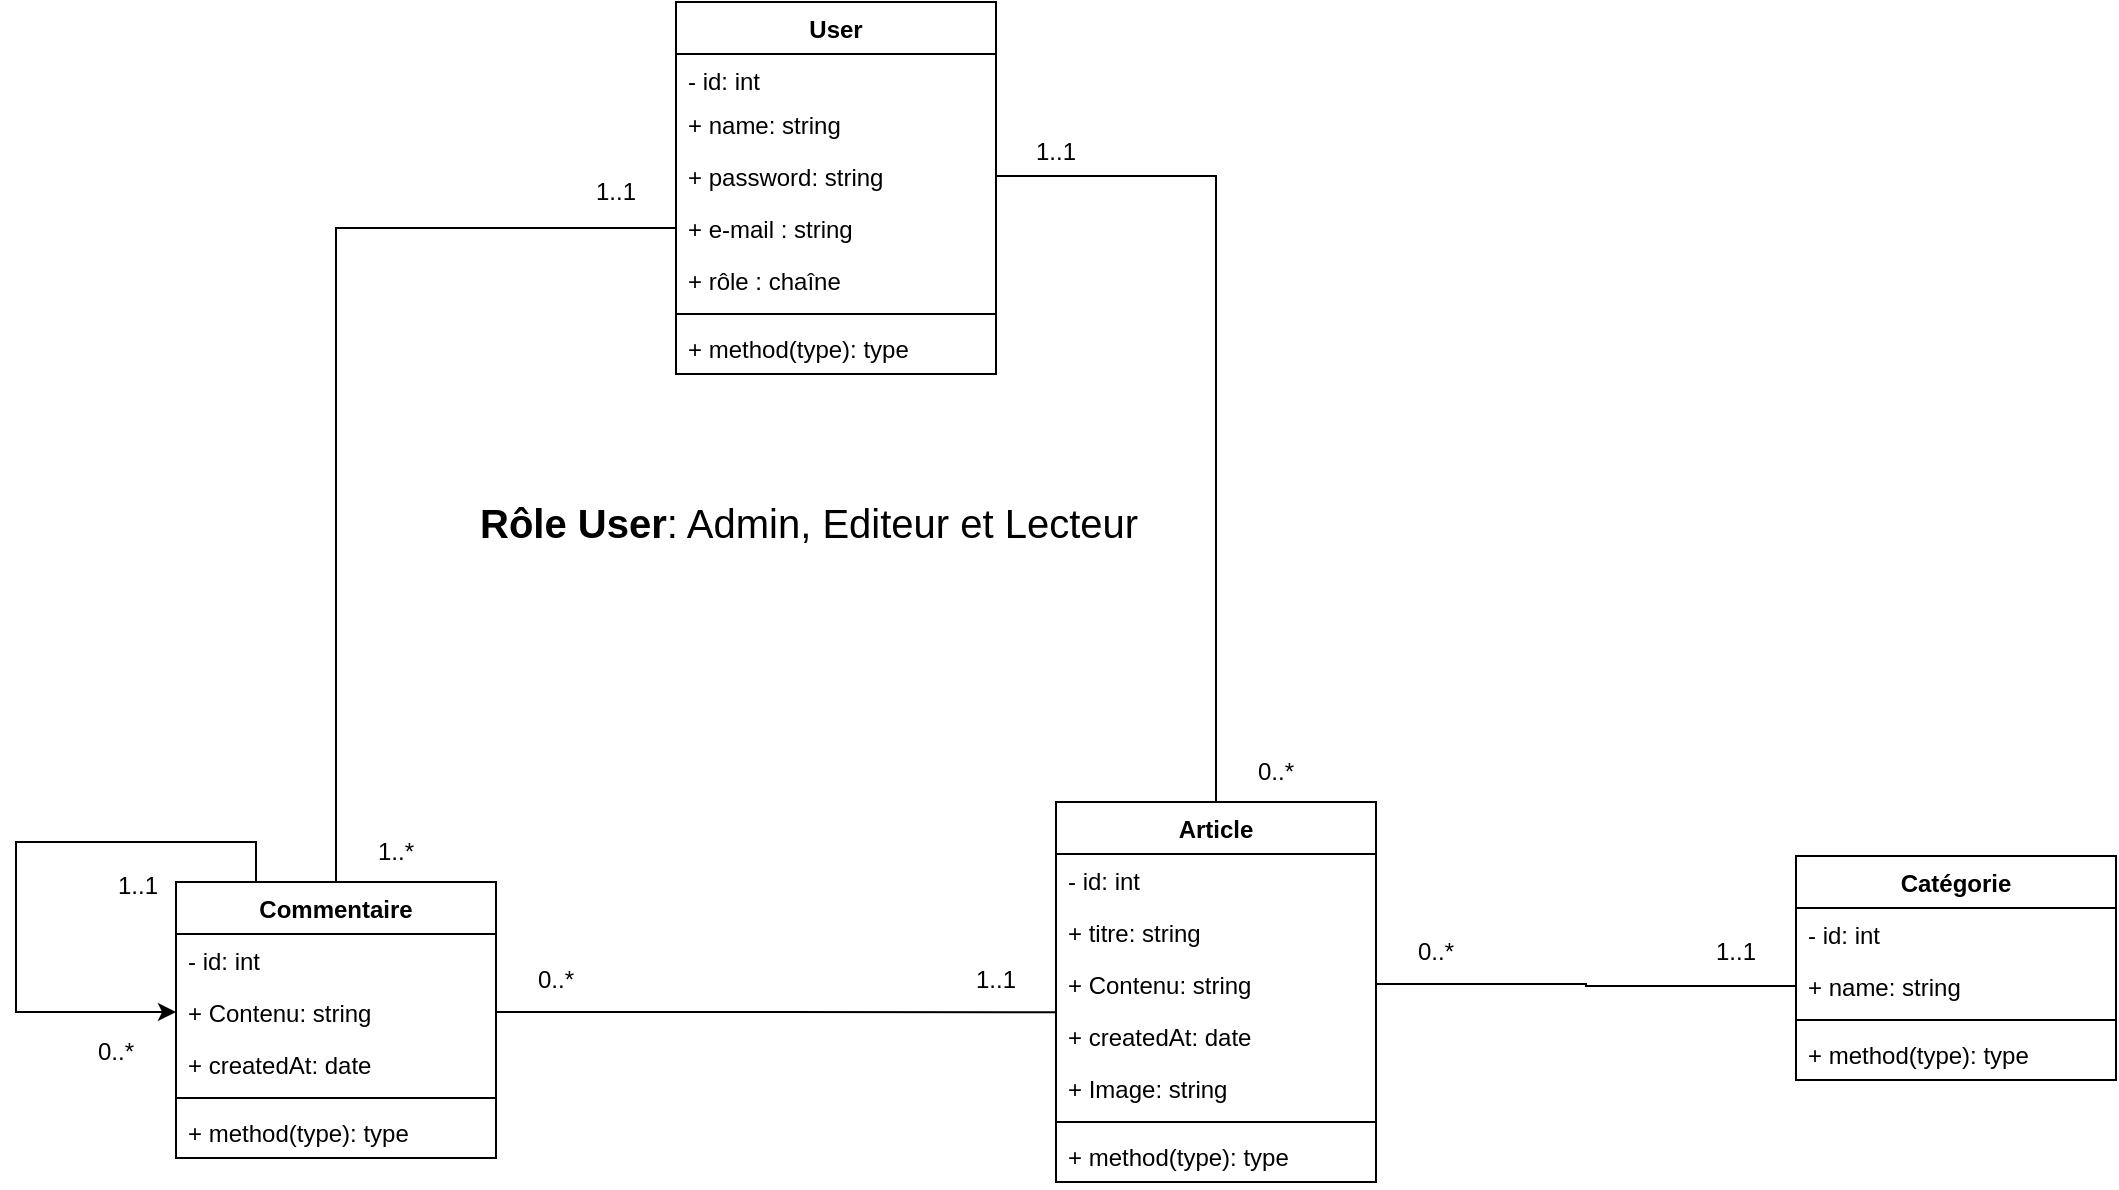 <mxfile version="22.1.11" type="github">
  <diagram name="Page-1" id="zXIWqw4crnRDpCm3Y2cD">
    <mxGraphModel dx="1269" dy="491" grid="1" gridSize="10" guides="1" tooltips="1" connect="1" arrows="1" fold="1" page="1" pageScale="1" pageWidth="827" pageHeight="1169" math="0" shadow="0">
      <root>
        <mxCell id="0" />
        <mxCell id="1" parent="0" />
        <mxCell id="Uramcm-_rBFmLoTrHJuf-1" value="User" style="swimlane;fontStyle=1;align=center;verticalAlign=top;childLayout=stackLayout;horizontal=1;startSize=26;horizontalStack=0;resizeParent=1;resizeParentMax=0;resizeLast=0;collapsible=1;marginBottom=0;whiteSpace=wrap;html=1;" parent="1" vertex="1">
          <mxGeometry x="130" width="160" height="186" as="geometry" />
        </mxCell>
        <mxCell id="Uramcm-_rBFmLoTrHJuf-2" value="- id: int" style="text;strokeColor=none;fillColor=none;align=left;verticalAlign=top;spacingLeft=4;spacingRight=4;overflow=hidden;rotatable=0;points=[[0,0.5],[1,0.5]];portConstraint=eastwest;whiteSpace=wrap;html=1;" parent="Uramcm-_rBFmLoTrHJuf-1" vertex="1">
          <mxGeometry y="26" width="160" height="22" as="geometry" />
        </mxCell>
        <mxCell id="Uramcm-_rBFmLoTrHJuf-6" value="+ name: string" style="text;strokeColor=none;fillColor=none;align=left;verticalAlign=top;spacingLeft=4;spacingRight=4;overflow=hidden;rotatable=0;points=[[0,0.5],[1,0.5]];portConstraint=eastwest;whiteSpace=wrap;html=1;" parent="Uramcm-_rBFmLoTrHJuf-1" vertex="1">
          <mxGeometry y="48" width="160" height="26" as="geometry" />
        </mxCell>
        <mxCell id="Uramcm-_rBFmLoTrHJuf-12" value="+ password: string" style="text;strokeColor=none;fillColor=none;align=left;verticalAlign=top;spacingLeft=4;spacingRight=4;overflow=hidden;rotatable=0;points=[[0,0.5],[1,0.5]];portConstraint=eastwest;whiteSpace=wrap;html=1;" parent="Uramcm-_rBFmLoTrHJuf-1" vertex="1">
          <mxGeometry y="74" width="160" height="26" as="geometry" />
        </mxCell>
        <mxCell id="Uramcm-_rBFmLoTrHJuf-14" value="+ e-mail : string" style="text;strokeColor=none;fillColor=none;align=left;verticalAlign=top;spacingLeft=4;spacingRight=4;overflow=hidden;rotatable=0;points=[[0,0.5],[1,0.5]];portConstraint=eastwest;whiteSpace=wrap;html=1;" parent="Uramcm-_rBFmLoTrHJuf-1" vertex="1">
          <mxGeometry y="100" width="160" height="26" as="geometry" />
        </mxCell>
        <mxCell id="Uramcm-_rBFmLoTrHJuf-13" value="+ rôle&amp;nbsp;: chaîne" style="text;strokeColor=none;fillColor=none;align=left;verticalAlign=top;spacingLeft=4;spacingRight=4;overflow=hidden;rotatable=0;points=[[0,0.5],[1,0.5]];portConstraint=eastwest;whiteSpace=wrap;html=1;" parent="Uramcm-_rBFmLoTrHJuf-1" vertex="1">
          <mxGeometry y="126" width="160" height="26" as="geometry" />
        </mxCell>
        <mxCell id="Uramcm-_rBFmLoTrHJuf-3" value="" style="line;strokeWidth=1;fillColor=none;align=left;verticalAlign=middle;spacingTop=-1;spacingLeft=3;spacingRight=3;rotatable=0;labelPosition=right;points=[];portConstraint=eastwest;strokeColor=inherit;" parent="Uramcm-_rBFmLoTrHJuf-1" vertex="1">
          <mxGeometry y="152" width="160" height="8" as="geometry" />
        </mxCell>
        <mxCell id="Uramcm-_rBFmLoTrHJuf-4" value="+ method(type): type" style="text;strokeColor=none;fillColor=none;align=left;verticalAlign=top;spacingLeft=4;spacingRight=4;overflow=hidden;rotatable=0;points=[[0,0.5],[1,0.5]];portConstraint=eastwest;whiteSpace=wrap;html=1;" parent="Uramcm-_rBFmLoTrHJuf-1" vertex="1">
          <mxGeometry y="160" width="160" height="26" as="geometry" />
        </mxCell>
        <mxCell id="Uramcm-_rBFmLoTrHJuf-16" value="Catégorie" style="swimlane;fontStyle=1;align=center;verticalAlign=top;childLayout=stackLayout;horizontal=1;startSize=26;horizontalStack=0;resizeParent=1;resizeParentMax=0;resizeLast=0;collapsible=1;marginBottom=0;whiteSpace=wrap;html=1;" parent="1" vertex="1">
          <mxGeometry x="690" y="427" width="160" height="112" as="geometry" />
        </mxCell>
        <mxCell id="Uramcm-_rBFmLoTrHJuf-17" value="- id: int" style="text;strokeColor=none;fillColor=none;align=left;verticalAlign=top;spacingLeft=4;spacingRight=4;overflow=hidden;rotatable=0;points=[[0,0.5],[1,0.5]];portConstraint=eastwest;whiteSpace=wrap;html=1;" parent="Uramcm-_rBFmLoTrHJuf-16" vertex="1">
          <mxGeometry y="26" width="160" height="26" as="geometry" />
        </mxCell>
        <mxCell id="Uramcm-_rBFmLoTrHJuf-18" value="+ name: string" style="text;strokeColor=none;fillColor=none;align=left;verticalAlign=top;spacingLeft=4;spacingRight=4;overflow=hidden;rotatable=0;points=[[0,0.5],[1,0.5]];portConstraint=eastwest;whiteSpace=wrap;html=1;" parent="Uramcm-_rBFmLoTrHJuf-16" vertex="1">
          <mxGeometry y="52" width="160" height="26" as="geometry" />
        </mxCell>
        <mxCell id="Uramcm-_rBFmLoTrHJuf-22" value="" style="line;strokeWidth=1;fillColor=none;align=left;verticalAlign=middle;spacingTop=-1;spacingLeft=3;spacingRight=3;rotatable=0;labelPosition=right;points=[];portConstraint=eastwest;strokeColor=inherit;" parent="Uramcm-_rBFmLoTrHJuf-16" vertex="1">
          <mxGeometry y="78" width="160" height="8" as="geometry" />
        </mxCell>
        <mxCell id="Uramcm-_rBFmLoTrHJuf-23" value="+ method(type): type" style="text;strokeColor=none;fillColor=none;align=left;verticalAlign=top;spacingLeft=4;spacingRight=4;overflow=hidden;rotatable=0;points=[[0,0.5],[1,0.5]];portConstraint=eastwest;whiteSpace=wrap;html=1;" parent="Uramcm-_rBFmLoTrHJuf-16" vertex="1">
          <mxGeometry y="86" width="160" height="26" as="geometry" />
        </mxCell>
        <mxCell id="Uramcm-_rBFmLoTrHJuf-42" style="edgeStyle=orthogonalEdgeStyle;rounded=0;orthogonalLoop=1;jettySize=auto;html=1;exitX=0.5;exitY=0;exitDx=0;exitDy=0;endArrow=none;endFill=0;entryX=1;entryY=0.5;entryDx=0;entryDy=0;" parent="1" source="Uramcm-_rBFmLoTrHJuf-24" target="Uramcm-_rBFmLoTrHJuf-12" edge="1">
          <mxGeometry relative="1" as="geometry">
            <mxPoint x="400" y="181" as="targetPoint" />
          </mxGeometry>
        </mxCell>
        <mxCell id="Uramcm-_rBFmLoTrHJuf-24" value="Article" style="swimlane;fontStyle=1;align=center;verticalAlign=top;childLayout=stackLayout;horizontal=1;startSize=26;horizontalStack=0;resizeParent=1;resizeParentMax=0;resizeLast=0;collapsible=1;marginBottom=0;whiteSpace=wrap;html=1;" parent="1" vertex="1">
          <mxGeometry x="320" y="400" width="160" height="190" as="geometry" />
        </mxCell>
        <mxCell id="Uramcm-_rBFmLoTrHJuf-25" value="- id: int" style="text;strokeColor=none;fillColor=none;align=left;verticalAlign=top;spacingLeft=4;spacingRight=4;overflow=hidden;rotatable=0;points=[[0,0.5],[1,0.5]];portConstraint=eastwest;whiteSpace=wrap;html=1;" parent="Uramcm-_rBFmLoTrHJuf-24" vertex="1">
          <mxGeometry y="26" width="160" height="26" as="geometry" />
        </mxCell>
        <mxCell id="Uramcm-_rBFmLoTrHJuf-26" value="+ titre: string" style="text;strokeColor=none;fillColor=none;align=left;verticalAlign=top;spacingLeft=4;spacingRight=4;overflow=hidden;rotatable=0;points=[[0,0.5],[1,0.5]];portConstraint=eastwest;whiteSpace=wrap;html=1;" parent="Uramcm-_rBFmLoTrHJuf-24" vertex="1">
          <mxGeometry y="52" width="160" height="26" as="geometry" />
        </mxCell>
        <mxCell id="Uramcm-_rBFmLoTrHJuf-27" value="+ Contenu: string" style="text;strokeColor=none;fillColor=none;align=left;verticalAlign=top;spacingLeft=4;spacingRight=4;overflow=hidden;rotatable=0;points=[[0,0.5],[1,0.5]];portConstraint=eastwest;whiteSpace=wrap;html=1;" parent="Uramcm-_rBFmLoTrHJuf-24" vertex="1">
          <mxGeometry y="78" width="160" height="26" as="geometry" />
        </mxCell>
        <mxCell id="Uramcm-_rBFmLoTrHJuf-28" value="+ createdAt: date" style="text;strokeColor=none;fillColor=none;align=left;verticalAlign=top;spacingLeft=4;spacingRight=4;overflow=hidden;rotatable=0;points=[[0,0.5],[1,0.5]];portConstraint=eastwest;whiteSpace=wrap;html=1;" parent="Uramcm-_rBFmLoTrHJuf-24" vertex="1">
          <mxGeometry y="104" width="160" height="26" as="geometry" />
        </mxCell>
        <mxCell id="Uramcm-_rBFmLoTrHJuf-29" value="+ Image: string" style="text;strokeColor=none;fillColor=none;align=left;verticalAlign=top;spacingLeft=4;spacingRight=4;overflow=hidden;rotatable=0;points=[[0,0.5],[1,0.5]];portConstraint=eastwest;whiteSpace=wrap;html=1;" parent="Uramcm-_rBFmLoTrHJuf-24" vertex="1">
          <mxGeometry y="130" width="160" height="26" as="geometry" />
        </mxCell>
        <mxCell id="Uramcm-_rBFmLoTrHJuf-30" value="" style="line;strokeWidth=1;fillColor=none;align=left;verticalAlign=middle;spacingTop=-1;spacingLeft=3;spacingRight=3;rotatable=0;labelPosition=right;points=[];portConstraint=eastwest;strokeColor=inherit;" parent="Uramcm-_rBFmLoTrHJuf-24" vertex="1">
          <mxGeometry y="156" width="160" height="8" as="geometry" />
        </mxCell>
        <mxCell id="Uramcm-_rBFmLoTrHJuf-31" value="+ method(type): type" style="text;strokeColor=none;fillColor=none;align=left;verticalAlign=top;spacingLeft=4;spacingRight=4;overflow=hidden;rotatable=0;points=[[0,0.5],[1,0.5]];portConstraint=eastwest;whiteSpace=wrap;html=1;" parent="Uramcm-_rBFmLoTrHJuf-24" vertex="1">
          <mxGeometry y="164" width="160" height="26" as="geometry" />
        </mxCell>
        <mxCell id="AMfNJBePebQIg5OgDdCB-13" style="edgeStyle=orthogonalEdgeStyle;rounded=0;orthogonalLoop=1;jettySize=auto;html=1;exitX=0.5;exitY=0;exitDx=0;exitDy=0;entryX=0;entryY=0.5;entryDx=0;entryDy=0;endArrow=none;endFill=0;" parent="1" source="Uramcm-_rBFmLoTrHJuf-34" target="Uramcm-_rBFmLoTrHJuf-14" edge="1">
          <mxGeometry relative="1" as="geometry" />
        </mxCell>
        <mxCell id="Uramcm-_rBFmLoTrHJuf-34" value="Commentaire" style="swimlane;fontStyle=1;align=center;verticalAlign=top;childLayout=stackLayout;horizontal=1;startSize=26;horizontalStack=0;resizeParent=1;resizeParentMax=0;resizeLast=0;collapsible=1;marginBottom=0;whiteSpace=wrap;html=1;" parent="1" vertex="1">
          <mxGeometry x="-120" y="440" width="160" height="138" as="geometry" />
        </mxCell>
        <mxCell id="Uramcm-_rBFmLoTrHJuf-35" value="- id: int" style="text;strokeColor=none;fillColor=none;align=left;verticalAlign=top;spacingLeft=4;spacingRight=4;overflow=hidden;rotatable=0;points=[[0,0.5],[1,0.5]];portConstraint=eastwest;whiteSpace=wrap;html=1;" parent="Uramcm-_rBFmLoTrHJuf-34" vertex="1">
          <mxGeometry y="26" width="160" height="26" as="geometry" />
        </mxCell>
        <mxCell id="Uramcm-_rBFmLoTrHJuf-36" value="+ Contenu: string" style="text;strokeColor=none;fillColor=none;align=left;verticalAlign=top;spacingLeft=4;spacingRight=4;overflow=hidden;rotatable=0;points=[[0,0.5],[1,0.5]];portConstraint=eastwest;whiteSpace=wrap;html=1;" parent="Uramcm-_rBFmLoTrHJuf-34" vertex="1">
          <mxGeometry y="52" width="160" height="26" as="geometry" />
        </mxCell>
        <mxCell id="Uramcm-_rBFmLoTrHJuf-37" value="+ createdAt: date" style="text;strokeColor=none;fillColor=none;align=left;verticalAlign=top;spacingLeft=4;spacingRight=4;overflow=hidden;rotatable=0;points=[[0,0.5],[1,0.5]];portConstraint=eastwest;whiteSpace=wrap;html=1;" parent="Uramcm-_rBFmLoTrHJuf-34" vertex="1">
          <mxGeometry y="78" width="160" height="26" as="geometry" />
        </mxCell>
        <mxCell id="Uramcm-_rBFmLoTrHJuf-40" value="" style="line;strokeWidth=1;fillColor=none;align=left;verticalAlign=middle;spacingTop=-1;spacingLeft=3;spacingRight=3;rotatable=0;labelPosition=right;points=[];portConstraint=eastwest;strokeColor=inherit;" parent="Uramcm-_rBFmLoTrHJuf-34" vertex="1">
          <mxGeometry y="104" width="160" height="8" as="geometry" />
        </mxCell>
        <mxCell id="Uramcm-_rBFmLoTrHJuf-41" value="+ method(type): type" style="text;strokeColor=none;fillColor=none;align=left;verticalAlign=top;spacingLeft=4;spacingRight=4;overflow=hidden;rotatable=0;points=[[0,0.5],[1,0.5]];portConstraint=eastwest;whiteSpace=wrap;html=1;" parent="Uramcm-_rBFmLoTrHJuf-34" vertex="1">
          <mxGeometry y="112" width="160" height="26" as="geometry" />
        </mxCell>
        <mxCell id="AMfNJBePebQIg5OgDdCB-14" style="edgeStyle=orthogonalEdgeStyle;rounded=0;orthogonalLoop=1;jettySize=auto;html=1;exitX=0.25;exitY=0;exitDx=0;exitDy=0;entryX=0;entryY=0.5;entryDx=0;entryDy=0;" parent="Uramcm-_rBFmLoTrHJuf-34" source="Uramcm-_rBFmLoTrHJuf-34" target="Uramcm-_rBFmLoTrHJuf-36" edge="1">
          <mxGeometry relative="1" as="geometry">
            <Array as="points">
              <mxPoint x="40" y="-20" />
              <mxPoint x="-80" y="-20" />
              <mxPoint x="-80" y="65" />
            </Array>
          </mxGeometry>
        </mxCell>
        <mxCell id="Uramcm-_rBFmLoTrHJuf-45" style="edgeStyle=orthogonalEdgeStyle;rounded=0;orthogonalLoop=1;jettySize=auto;html=1;exitX=1;exitY=0.5;exitDx=0;exitDy=0;entryX=0;entryY=0.045;entryDx=0;entryDy=0;entryPerimeter=0;endArrow=none;endFill=0;" parent="1" source="Uramcm-_rBFmLoTrHJuf-36" target="Uramcm-_rBFmLoTrHJuf-28" edge="1">
          <mxGeometry relative="1" as="geometry" />
        </mxCell>
        <mxCell id="Uramcm-_rBFmLoTrHJuf-47" value="0..*" style="text;html=1;strokeColor=none;fillColor=none;align=center;verticalAlign=middle;whiteSpace=wrap;rounded=0;" parent="1" vertex="1">
          <mxGeometry x="400" y="370" width="60" height="30" as="geometry" />
        </mxCell>
        <mxCell id="AMfNJBePebQIg5OgDdCB-3" style="edgeStyle=orthogonalEdgeStyle;rounded=0;orthogonalLoop=1;jettySize=auto;html=1;exitX=0;exitY=0.5;exitDx=0;exitDy=0;entryX=1;entryY=0.5;entryDx=0;entryDy=0;endArrow=none;endFill=0;" parent="1" source="Uramcm-_rBFmLoTrHJuf-18" target="Uramcm-_rBFmLoTrHJuf-27" edge="1">
          <mxGeometry relative="1" as="geometry" />
        </mxCell>
        <mxCell id="AMfNJBePebQIg5OgDdCB-15" value="0..*" style="text;html=1;strokeColor=none;fillColor=none;align=center;verticalAlign=middle;whiteSpace=wrap;rounded=0;" parent="1" vertex="1">
          <mxGeometry x="480" y="460" width="60" height="30" as="geometry" />
        </mxCell>
        <mxCell id="AMfNJBePebQIg5OgDdCB-16" value="0..*" style="text;html=1;strokeColor=none;fillColor=none;align=center;verticalAlign=middle;whiteSpace=wrap;rounded=0;" parent="1" vertex="1">
          <mxGeometry x="-180" y="510" width="60" height="30" as="geometry" />
        </mxCell>
        <mxCell id="AMfNJBePebQIg5OgDdCB-17" value="1..*" style="text;html=1;strokeColor=none;fillColor=none;align=center;verticalAlign=middle;whiteSpace=wrap;rounded=0;" parent="1" vertex="1">
          <mxGeometry x="-40" y="410" width="60" height="30" as="geometry" />
        </mxCell>
        <mxCell id="AMfNJBePebQIg5OgDdCB-18" value="0..*" style="text;html=1;strokeColor=none;fillColor=none;align=center;verticalAlign=middle;whiteSpace=wrap;rounded=0;" parent="1" vertex="1">
          <mxGeometry x="40" y="474" width="60" height="30" as="geometry" />
        </mxCell>
        <mxCell id="AMfNJBePebQIg5OgDdCB-19" value="1..1" style="text;html=1;strokeColor=none;fillColor=none;align=center;verticalAlign=middle;whiteSpace=wrap;rounded=0;" parent="1" vertex="1">
          <mxGeometry x="-169" y="427" width="60" height="30" as="geometry" />
        </mxCell>
        <mxCell id="AMfNJBePebQIg5OgDdCB-20" value="1..1" style="text;html=1;strokeColor=none;fillColor=none;align=center;verticalAlign=middle;whiteSpace=wrap;rounded=0;" parent="1" vertex="1">
          <mxGeometry x="70" y="80" width="60" height="30" as="geometry" />
        </mxCell>
        <mxCell id="AMfNJBePebQIg5OgDdCB-21" value="1..1" style="text;html=1;strokeColor=none;fillColor=none;align=center;verticalAlign=middle;whiteSpace=wrap;rounded=0;" parent="1" vertex="1">
          <mxGeometry x="290" y="60" width="60" height="30" as="geometry" />
        </mxCell>
        <mxCell id="AMfNJBePebQIg5OgDdCB-22" value="1..1" style="text;html=1;strokeColor=none;fillColor=none;align=center;verticalAlign=middle;whiteSpace=wrap;rounded=0;" parent="1" vertex="1">
          <mxGeometry x="630" y="460" width="60" height="30" as="geometry" />
        </mxCell>
        <mxCell id="AMfNJBePebQIg5OgDdCB-23" value="1..1" style="text;html=1;strokeColor=none;fillColor=none;align=center;verticalAlign=middle;whiteSpace=wrap;rounded=0;" parent="1" vertex="1">
          <mxGeometry x="260" y="474" width="60" height="30" as="geometry" />
        </mxCell>
        <mxCell id="AMfNJBePebQIg5OgDdCB-24" value="&lt;font style=&quot;font-size: 20px;&quot;&gt;&lt;b&gt;Rôle User&lt;/b&gt;: Admin, Editeur et Lecteur&lt;/font&gt;" style="text;html=1;strokeColor=none;fillColor=none;align=left;verticalAlign=middle;whiteSpace=wrap;rounded=0;" parent="1" vertex="1">
          <mxGeometry x="30" y="230" width="340" height="60" as="geometry" />
        </mxCell>
      </root>
    </mxGraphModel>
  </diagram>
</mxfile>
